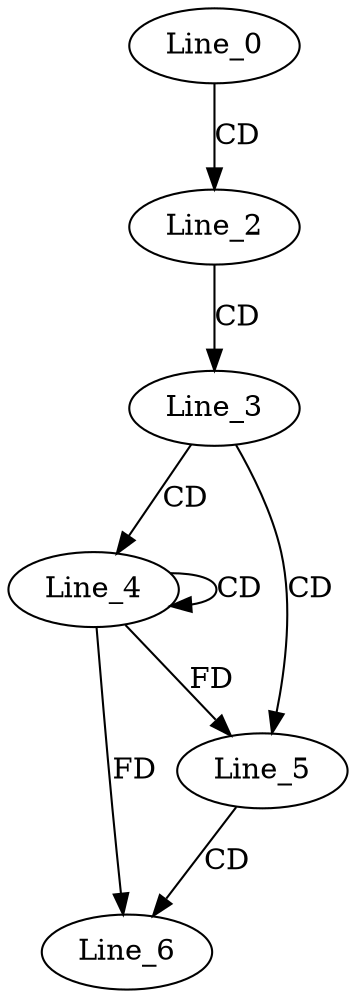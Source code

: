 digraph G {
  Line_0;
  Line_2;
  Line_3;
  Line_4;
  Line_4;
  Line_5;
  Line_6;
  Line_0 -> Line_2 [ label="CD" ];
  Line_2 -> Line_3 [ label="CD" ];
  Line_3 -> Line_4 [ label="CD" ];
  Line_4 -> Line_4 [ label="CD" ];
  Line_3 -> Line_5 [ label="CD" ];
  Line_4 -> Line_5 [ label="FD" ];
  Line_5 -> Line_6 [ label="CD" ];
  Line_4 -> Line_6 [ label="FD" ];
}
